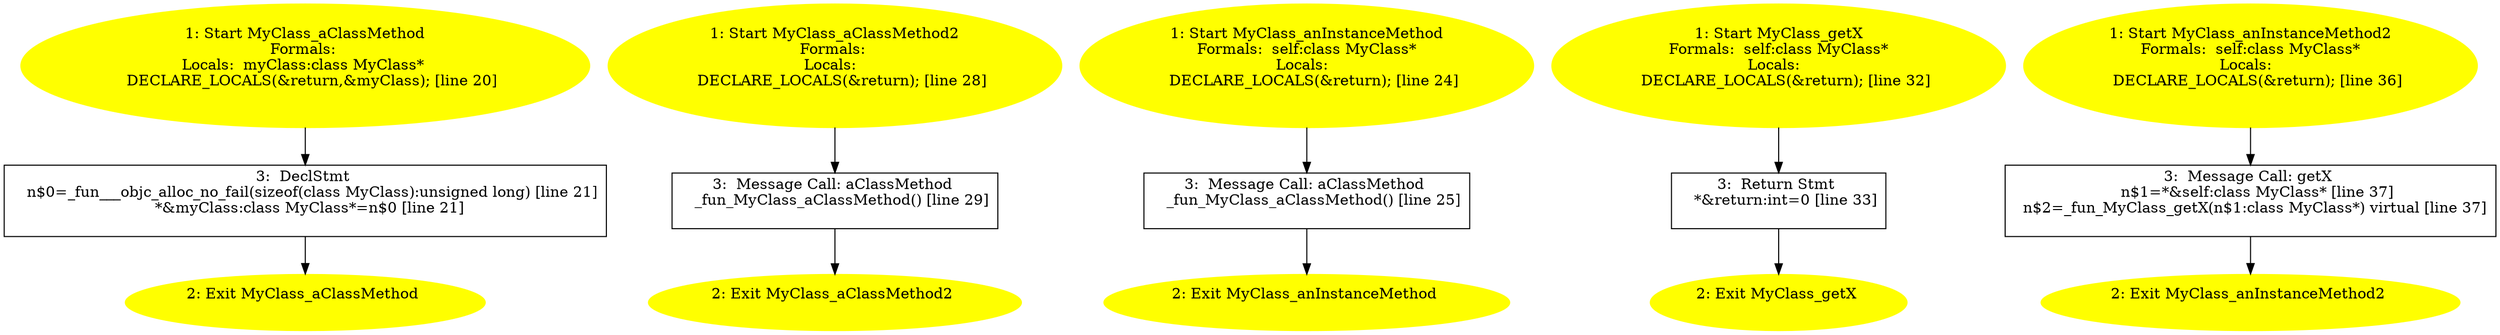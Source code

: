 /* @generated */
digraph iCFG {
"MyClass_aClassMethodclass.82555fac0c5504747f690c5a5b77ba47_1" [label="1: Start MyClass_aClassMethod\nFormals: \nLocals:  myClass:class MyClass* \n   DECLARE_LOCALS(&return,&myClass); [line 20]\n " color=yellow style=filled]
	

	 "MyClass_aClassMethodclass.82555fac0c5504747f690c5a5b77ba47_1" -> "MyClass_aClassMethodclass.82555fac0c5504747f690c5a5b77ba47_3" ;
"MyClass_aClassMethodclass.82555fac0c5504747f690c5a5b77ba47_2" [label="2: Exit MyClass_aClassMethod \n  " color=yellow style=filled]
	

"MyClass_aClassMethodclass.82555fac0c5504747f690c5a5b77ba47_3" [label="3:  DeclStmt \n   n$0=_fun___objc_alloc_no_fail(sizeof(class MyClass):unsigned long) [line 21]\n  *&myClass:class MyClass*=n$0 [line 21]\n " shape="box"]
	

	 "MyClass_aClassMethodclass.82555fac0c5504747f690c5a5b77ba47_3" -> "MyClass_aClassMethodclass.82555fac0c5504747f690c5a5b77ba47_2" ;
"MyClass_aClassMethod2class.45ef13bd473d4037bbb03a5f14d69e1c_1" [label="1: Start MyClass_aClassMethod2\nFormals: \nLocals:  \n   DECLARE_LOCALS(&return); [line 28]\n " color=yellow style=filled]
	

	 "MyClass_aClassMethod2class.45ef13bd473d4037bbb03a5f14d69e1c_1" -> "MyClass_aClassMethod2class.45ef13bd473d4037bbb03a5f14d69e1c_3" ;
"MyClass_aClassMethod2class.45ef13bd473d4037bbb03a5f14d69e1c_2" [label="2: Exit MyClass_aClassMethod2 \n  " color=yellow style=filled]
	

"MyClass_aClassMethod2class.45ef13bd473d4037bbb03a5f14d69e1c_3" [label="3:  Message Call: aClassMethod \n   _fun_MyClass_aClassMethod() [line 29]\n " shape="box"]
	

	 "MyClass_aClassMethod2class.45ef13bd473d4037bbb03a5f14d69e1c_3" -> "MyClass_aClassMethod2class.45ef13bd473d4037bbb03a5f14d69e1c_2" ;
"MyClass_anInstanceMethodinstance.e0d6e19ddb3ee22c6a67ad64ec52661e_1" [label="1: Start MyClass_anInstanceMethod\nFormals:  self:class MyClass*\nLocals:  \n   DECLARE_LOCALS(&return); [line 24]\n " color=yellow style=filled]
	

	 "MyClass_anInstanceMethodinstance.e0d6e19ddb3ee22c6a67ad64ec52661e_1" -> "MyClass_anInstanceMethodinstance.e0d6e19ddb3ee22c6a67ad64ec52661e_3" ;
"MyClass_anInstanceMethodinstance.e0d6e19ddb3ee22c6a67ad64ec52661e_2" [label="2: Exit MyClass_anInstanceMethod \n  " color=yellow style=filled]
	

"MyClass_anInstanceMethodinstance.e0d6e19ddb3ee22c6a67ad64ec52661e_3" [label="3:  Message Call: aClassMethod \n   _fun_MyClass_aClassMethod() [line 25]\n " shape="box"]
	

	 "MyClass_anInstanceMethodinstance.e0d6e19ddb3ee22c6a67ad64ec52661e_3" -> "MyClass_anInstanceMethodinstance.e0d6e19ddb3ee22c6a67ad64ec52661e_2" ;
"MyClass_getXinstance.6be0f0c634a7e2fcc75dec7d467e96ad_1" [label="1: Start MyClass_getX\nFormals:  self:class MyClass*\nLocals:  \n   DECLARE_LOCALS(&return); [line 32]\n " color=yellow style=filled]
	

	 "MyClass_getXinstance.6be0f0c634a7e2fcc75dec7d467e96ad_1" -> "MyClass_getXinstance.6be0f0c634a7e2fcc75dec7d467e96ad_3" ;
"MyClass_getXinstance.6be0f0c634a7e2fcc75dec7d467e96ad_2" [label="2: Exit MyClass_getX \n  " color=yellow style=filled]
	

"MyClass_getXinstance.6be0f0c634a7e2fcc75dec7d467e96ad_3" [label="3:  Return Stmt \n   *&return:int=0 [line 33]\n " shape="box"]
	

	 "MyClass_getXinstance.6be0f0c634a7e2fcc75dec7d467e96ad_3" -> "MyClass_getXinstance.6be0f0c634a7e2fcc75dec7d467e96ad_2" ;
"MyClass_anInstanceMethod2instance.251298a28324f0c480c94c7affbfa823_1" [label="1: Start MyClass_anInstanceMethod2\nFormals:  self:class MyClass*\nLocals:  \n   DECLARE_LOCALS(&return); [line 36]\n " color=yellow style=filled]
	

	 "MyClass_anInstanceMethod2instance.251298a28324f0c480c94c7affbfa823_1" -> "MyClass_anInstanceMethod2instance.251298a28324f0c480c94c7affbfa823_3" ;
"MyClass_anInstanceMethod2instance.251298a28324f0c480c94c7affbfa823_2" [label="2: Exit MyClass_anInstanceMethod2 \n  " color=yellow style=filled]
	

"MyClass_anInstanceMethod2instance.251298a28324f0c480c94c7affbfa823_3" [label="3:  Message Call: getX \n   n$1=*&self:class MyClass* [line 37]\n  n$2=_fun_MyClass_getX(n$1:class MyClass*) virtual [line 37]\n " shape="box"]
	

	 "MyClass_anInstanceMethod2instance.251298a28324f0c480c94c7affbfa823_3" -> "MyClass_anInstanceMethod2instance.251298a28324f0c480c94c7affbfa823_2" ;
}
